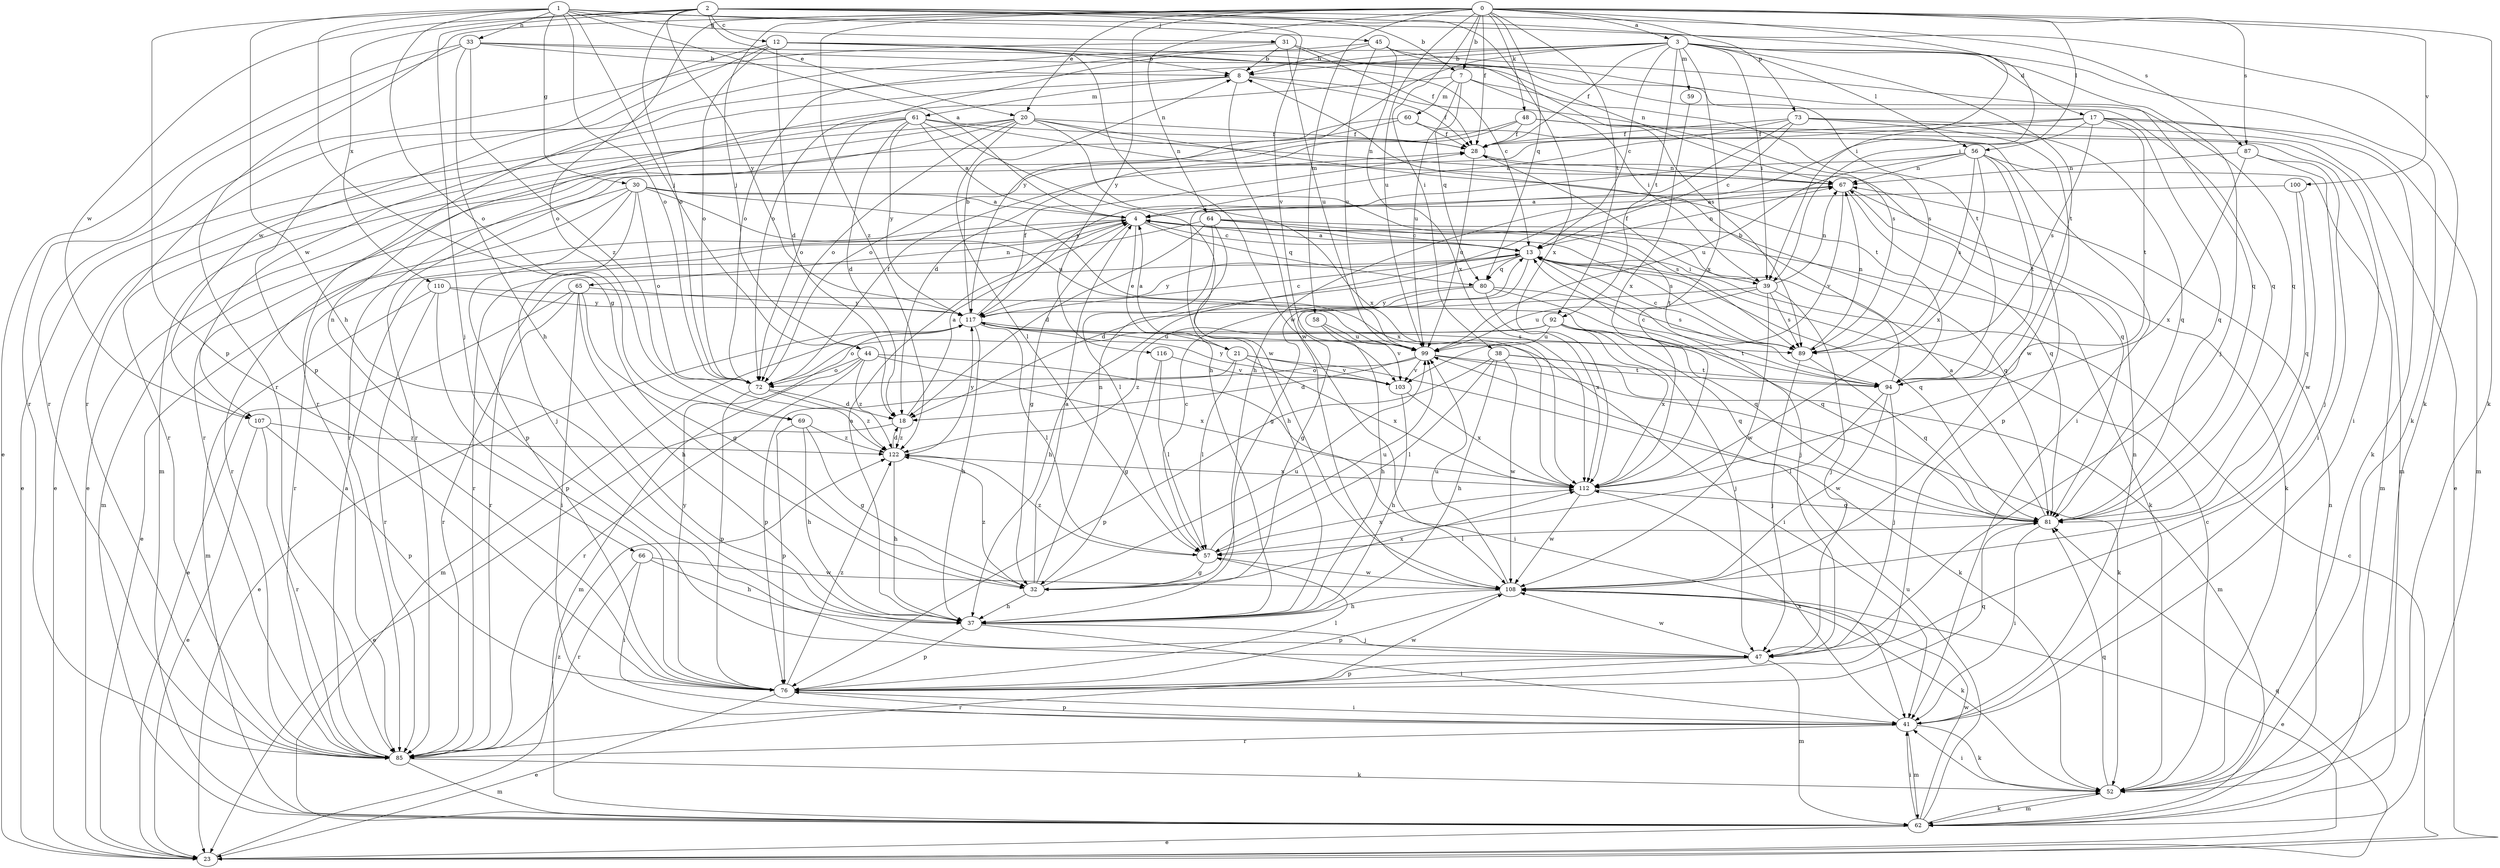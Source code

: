 strict digraph  {
0;
1;
2;
3;
4;
7;
8;
12;
13;
17;
18;
20;
21;
23;
28;
30;
31;
32;
33;
37;
38;
39;
41;
44;
45;
47;
48;
52;
56;
57;
58;
59;
60;
61;
62;
64;
65;
66;
67;
69;
72;
73;
76;
80;
81;
85;
87;
89;
92;
94;
99;
100;
103;
107;
108;
110;
112;
116;
117;
122;
0 -> 3  [label=a];
0 -> 7  [label=b];
0 -> 20  [label=e];
0 -> 28  [label=f];
0 -> 38  [label=i];
0 -> 39  [label=i];
0 -> 44  [label=j];
0 -> 48  [label=k];
0 -> 52  [label=k];
0 -> 56  [label=l];
0 -> 58  [label=m];
0 -> 64  [label=n];
0 -> 69  [label=o];
0 -> 73  [label=p];
0 -> 80  [label=q];
0 -> 85  [label=r];
0 -> 87  [label=s];
0 -> 92  [label=t];
0 -> 99  [label=u];
0 -> 100  [label=v];
0 -> 116  [label=y];
0 -> 122  [label=z];
1 -> 4  [label=a];
1 -> 30  [label=g];
1 -> 31  [label=g];
1 -> 32  [label=g];
1 -> 33  [label=h];
1 -> 37  [label=h];
1 -> 44  [label=j];
1 -> 45  [label=j];
1 -> 52  [label=k];
1 -> 69  [label=o];
1 -> 72  [label=o];
1 -> 76  [label=p];
2 -> 7  [label=b];
2 -> 12  [label=c];
2 -> 20  [label=e];
2 -> 39  [label=i];
2 -> 47  [label=j];
2 -> 72  [label=o];
2 -> 87  [label=s];
2 -> 103  [label=v];
2 -> 107  [label=w];
2 -> 110  [label=x];
2 -> 112  [label=x];
2 -> 117  [label=y];
3 -> 8  [label=b];
3 -> 13  [label=c];
3 -> 17  [label=d];
3 -> 28  [label=f];
3 -> 39  [label=i];
3 -> 47  [label=j];
3 -> 52  [label=k];
3 -> 56  [label=l];
3 -> 59  [label=m];
3 -> 85  [label=r];
3 -> 92  [label=t];
3 -> 94  [label=t];
3 -> 107  [label=w];
3 -> 112  [label=x];
3 -> 117  [label=y];
4 -> 13  [label=c];
4 -> 21  [label=e];
4 -> 23  [label=e];
4 -> 32  [label=g];
4 -> 52  [label=k];
4 -> 65  [label=n];
4 -> 80  [label=q];
4 -> 85  [label=r];
4 -> 89  [label=s];
7 -> 39  [label=i];
7 -> 60  [label=m];
7 -> 66  [label=n];
7 -> 80  [label=q];
7 -> 89  [label=s];
7 -> 99  [label=u];
8 -> 28  [label=f];
8 -> 61  [label=m];
8 -> 89  [label=s];
8 -> 107  [label=w];
8 -> 108  [label=w];
12 -> 8  [label=b];
12 -> 13  [label=c];
12 -> 18  [label=d];
12 -> 72  [label=o];
12 -> 76  [label=p];
12 -> 85  [label=r];
12 -> 94  [label=t];
12 -> 108  [label=w];
13 -> 4  [label=a];
13 -> 18  [label=d];
13 -> 32  [label=g];
13 -> 39  [label=i];
13 -> 47  [label=j];
13 -> 67  [label=n];
13 -> 80  [label=q];
13 -> 81  [label=q];
13 -> 85  [label=r];
13 -> 117  [label=y];
17 -> 28  [label=f];
17 -> 37  [label=h];
17 -> 52  [label=k];
17 -> 62  [label=m];
17 -> 81  [label=q];
17 -> 85  [label=r];
17 -> 89  [label=s];
17 -> 94  [label=t];
18 -> 4  [label=a];
18 -> 23  [label=e];
18 -> 122  [label=z];
20 -> 23  [label=e];
20 -> 28  [label=f];
20 -> 57  [label=l];
20 -> 62  [label=m];
20 -> 67  [label=n];
20 -> 72  [label=o];
20 -> 85  [label=r];
20 -> 94  [label=t];
20 -> 112  [label=x];
21 -> 4  [label=a];
21 -> 52  [label=k];
21 -> 57  [label=l];
21 -> 76  [label=p];
21 -> 103  [label=v];
21 -> 112  [label=x];
23 -> 13  [label=c];
23 -> 81  [label=q];
23 -> 122  [label=z];
28 -> 67  [label=n];
28 -> 81  [label=q];
28 -> 99  [label=u];
30 -> 4  [label=a];
30 -> 47  [label=j];
30 -> 62  [label=m];
30 -> 72  [label=o];
30 -> 76  [label=p];
30 -> 85  [label=r];
30 -> 89  [label=s];
30 -> 99  [label=u];
30 -> 112  [label=x];
31 -> 8  [label=b];
31 -> 28  [label=f];
31 -> 72  [label=o];
31 -> 81  [label=q];
31 -> 85  [label=r];
31 -> 99  [label=u];
32 -> 4  [label=a];
32 -> 37  [label=h];
32 -> 67  [label=n];
32 -> 99  [label=u];
32 -> 112  [label=x];
32 -> 122  [label=z];
33 -> 8  [label=b];
33 -> 23  [label=e];
33 -> 37  [label=h];
33 -> 67  [label=n];
33 -> 81  [label=q];
33 -> 85  [label=r];
33 -> 122  [label=z];
37 -> 4  [label=a];
37 -> 41  [label=i];
37 -> 47  [label=j];
37 -> 76  [label=p];
38 -> 37  [label=h];
38 -> 57  [label=l];
38 -> 62  [label=m];
38 -> 76  [label=p];
38 -> 94  [label=t];
38 -> 108  [label=w];
39 -> 28  [label=f];
39 -> 32  [label=g];
39 -> 47  [label=j];
39 -> 67  [label=n];
39 -> 89  [label=s];
39 -> 99  [label=u];
39 -> 108  [label=w];
41 -> 52  [label=k];
41 -> 62  [label=m];
41 -> 67  [label=n];
41 -> 76  [label=p];
41 -> 85  [label=r];
41 -> 112  [label=x];
44 -> 41  [label=i];
44 -> 62  [label=m];
44 -> 72  [label=o];
44 -> 85  [label=r];
44 -> 112  [label=x];
44 -> 122  [label=z];
45 -> 8  [label=b];
45 -> 72  [label=o];
45 -> 81  [label=q];
45 -> 89  [label=s];
45 -> 99  [label=u];
45 -> 112  [label=x];
47 -> 62  [label=m];
47 -> 76  [label=p];
47 -> 85  [label=r];
47 -> 108  [label=w];
48 -> 18  [label=d];
48 -> 28  [label=f];
48 -> 41  [label=i];
48 -> 62  [label=m];
48 -> 72  [label=o];
52 -> 13  [label=c];
52 -> 41  [label=i];
52 -> 62  [label=m];
52 -> 81  [label=q];
56 -> 62  [label=m];
56 -> 67  [label=n];
56 -> 76  [label=p];
56 -> 89  [label=s];
56 -> 94  [label=t];
56 -> 99  [label=u];
56 -> 112  [label=x];
56 -> 117  [label=y];
57 -> 13  [label=c];
57 -> 32  [label=g];
57 -> 99  [label=u];
57 -> 108  [label=w];
57 -> 112  [label=x];
57 -> 122  [label=z];
58 -> 37  [label=h];
58 -> 99  [label=u];
58 -> 103  [label=v];
59 -> 112  [label=x];
60 -> 23  [label=e];
60 -> 28  [label=f];
60 -> 41  [label=i];
60 -> 85  [label=r];
61 -> 4  [label=a];
61 -> 18  [label=d];
61 -> 23  [label=e];
61 -> 28  [label=f];
61 -> 67  [label=n];
61 -> 72  [label=o];
61 -> 85  [label=r];
61 -> 108  [label=w];
61 -> 117  [label=y];
62 -> 23  [label=e];
62 -> 41  [label=i];
62 -> 52  [label=k];
62 -> 67  [label=n];
62 -> 99  [label=u];
62 -> 108  [label=w];
64 -> 13  [label=c];
64 -> 18  [label=d];
64 -> 37  [label=h];
64 -> 57  [label=l];
64 -> 81  [label=q];
64 -> 85  [label=r];
64 -> 94  [label=t];
65 -> 23  [label=e];
65 -> 32  [label=g];
65 -> 37  [label=h];
65 -> 41  [label=i];
65 -> 85  [label=r];
65 -> 117  [label=y];
66 -> 37  [label=h];
66 -> 41  [label=i];
66 -> 85  [label=r];
66 -> 108  [label=w];
67 -> 4  [label=a];
67 -> 52  [label=k];
67 -> 81  [label=q];
67 -> 103  [label=v];
69 -> 32  [label=g];
69 -> 37  [label=h];
69 -> 76  [label=p];
69 -> 122  [label=z];
72 -> 18  [label=d];
72 -> 28  [label=f];
72 -> 76  [label=p];
72 -> 122  [label=z];
73 -> 4  [label=a];
73 -> 13  [label=c];
73 -> 23  [label=e];
73 -> 28  [label=f];
73 -> 37  [label=h];
73 -> 81  [label=q];
73 -> 108  [label=w];
76 -> 23  [label=e];
76 -> 41  [label=i];
76 -> 57  [label=l];
76 -> 81  [label=q];
76 -> 108  [label=w];
76 -> 117  [label=y];
76 -> 122  [label=z];
80 -> 37  [label=h];
80 -> 81  [label=q];
80 -> 89  [label=s];
80 -> 112  [label=x];
80 -> 117  [label=y];
81 -> 4  [label=a];
81 -> 41  [label=i];
81 -> 57  [label=l];
85 -> 4  [label=a];
85 -> 52  [label=k];
85 -> 62  [label=m];
87 -> 41  [label=i];
87 -> 47  [label=j];
87 -> 67  [label=n];
87 -> 112  [label=x];
89 -> 13  [label=c];
89 -> 47  [label=j];
89 -> 67  [label=n];
89 -> 81  [label=q];
92 -> 47  [label=j];
92 -> 72  [label=o];
92 -> 81  [label=q];
92 -> 94  [label=t];
92 -> 99  [label=u];
92 -> 112  [label=x];
92 -> 122  [label=z];
94 -> 8  [label=b];
94 -> 13  [label=c];
94 -> 47  [label=j];
94 -> 57  [label=l];
94 -> 108  [label=w];
99 -> 18  [label=d];
99 -> 52  [label=k];
99 -> 72  [label=o];
99 -> 94  [label=t];
99 -> 103  [label=v];
100 -> 4  [label=a];
100 -> 81  [label=q];
100 -> 108  [label=w];
103 -> 37  [label=h];
103 -> 112  [label=x];
103 -> 117  [label=y];
107 -> 23  [label=e];
107 -> 76  [label=p];
107 -> 85  [label=r];
107 -> 122  [label=z];
108 -> 23  [label=e];
108 -> 37  [label=h];
108 -> 52  [label=k];
108 -> 76  [label=p];
108 -> 99  [label=u];
110 -> 62  [label=m];
110 -> 76  [label=p];
110 -> 81  [label=q];
110 -> 85  [label=r];
110 -> 117  [label=y];
112 -> 81  [label=q];
112 -> 108  [label=w];
116 -> 32  [label=g];
116 -> 57  [label=l];
116 -> 103  [label=v];
117 -> 8  [label=b];
117 -> 13  [label=c];
117 -> 23  [label=e];
117 -> 28  [label=f];
117 -> 37  [label=h];
117 -> 41  [label=i];
117 -> 57  [label=l];
117 -> 62  [label=m];
117 -> 89  [label=s];
117 -> 99  [label=u];
122 -> 18  [label=d];
122 -> 37  [label=h];
122 -> 112  [label=x];
122 -> 117  [label=y];
}

